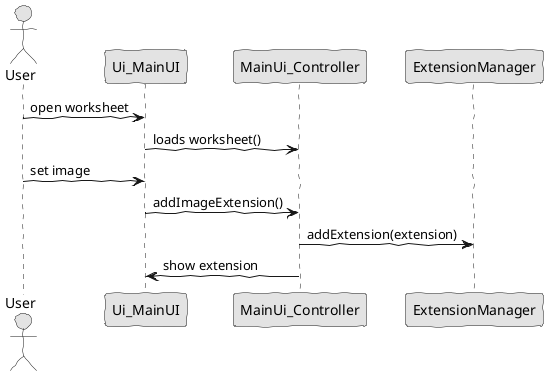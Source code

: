 @startuml design.png
skinparam handwritten true
skinparam monochrome true
skinparam packageStyle rect
skinparam defaultFontName FG Virgil
skinparam shadowing false

actor User

User -> Ui_MainUI : open worksheet
Ui_MainUI -> MainUi_Controller : loads worksheet()

User -> Ui_MainUI : set image
Ui_MainUI -> MainUi_Controller : addImageExtension()

MainUi_Controller -> ExtensionManager : addExtension(extension)

MainUi_Controller ->  Ui_MainUI : show extension
@enduml